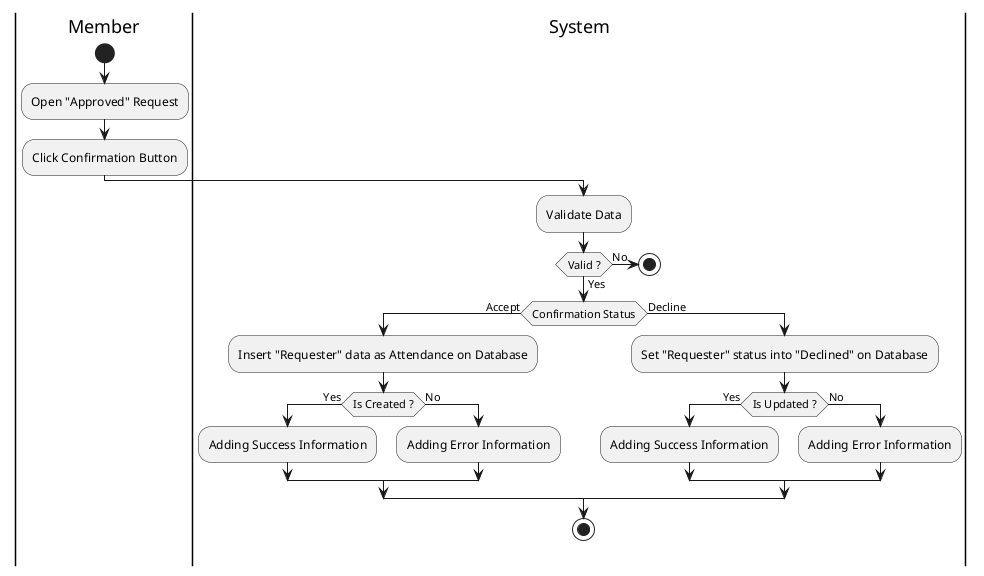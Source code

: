 @startuml ConfirmAttendance

skinparam ConditionEndStyle hline
skinparam Monochrome true
skinparam Shadowing false

|Member|
start
:Open "Approved" Request;
:Click Confirmation Button;

|System|
:Validate Data;

if (Valid ?) then (Yes)
    if (Confirmation Status) then (Accept)
        :Insert "Requester" data as Attendance on Database;

        if (Is Created ?) then (Yes)
            :Adding Success Information;
        else (No)
            :Adding Error Information;
        endif
    else (Decline)
        :Set "Requester" status into "Declined" on Database;

        if (Is Updated ?) then (Yes)
            :Adding Success Information;
        else (No)
            :Adding Error Information;
        endif
    endif
    stop
else (No)
    stop
endif

@enduml